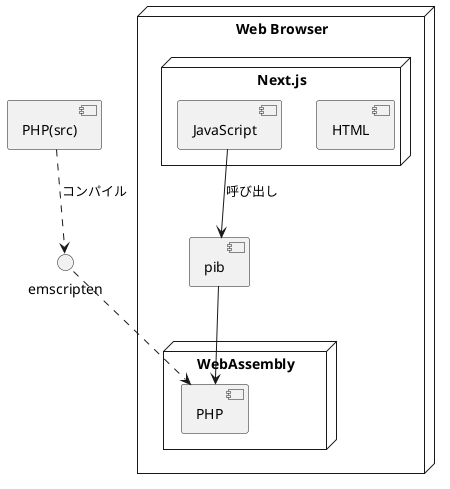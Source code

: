 @startuml php
node "Web Browser" {
  node "Next.js" {
    [HTML]
    [JavaScript]
  }
  [pib]
  node "WebAssembly" {
    [PHP]
  }
}
[JavaScript] --> [pib] : 呼び出し
[pib] --> [PHP]
[PHP(src)] ..> emscripten : コンパイル
emscripten ..> [PHP]
@enduml

@startuml plantuml
node "GitHub Pages"{
  node "Next.js" {
      [JavaScript]
      [<img>]
  }
}
node "www.plantuml.com" {
  [plantuml/img]
}

[JavaScript] --> [<img>] : src URL構築
[<img>] --> [plantuml/img] : 画像リクエスト
@enduml

@startuml mermaid
node "GitHub pages" {
  node "Next.js" {
    [JavaScript]
    [<div>]
  }
  [mermaid.js]
}
[JavaScript] --down--> [mermaid.js] : 呼び出し
[mermaid.js] --> [<div>] : svg描画


@enduml

@startuml drawer
node "Web Browser" {
  node "Nextjs" {
    [JavaScript]
    [Canvas]
  }
  node "Tensorflow.js" {
    [モデル(js)]
  }
}
[JavaScript] --> [Canvas]: 画像データ取得、セット
[JavaScript] --> [モデル(js)]: 推論の呼び出し

[手書き画像] ..> tensorflow: トレーニング
[ラベル情報] ..> tensorflow
tensorflow ..> [モデル]
[モデル] ..> tensorflowjs_wizard: ブラウザ向けに変換
tensorflowjs_wizard ..> [モデル(js)]

@enduml